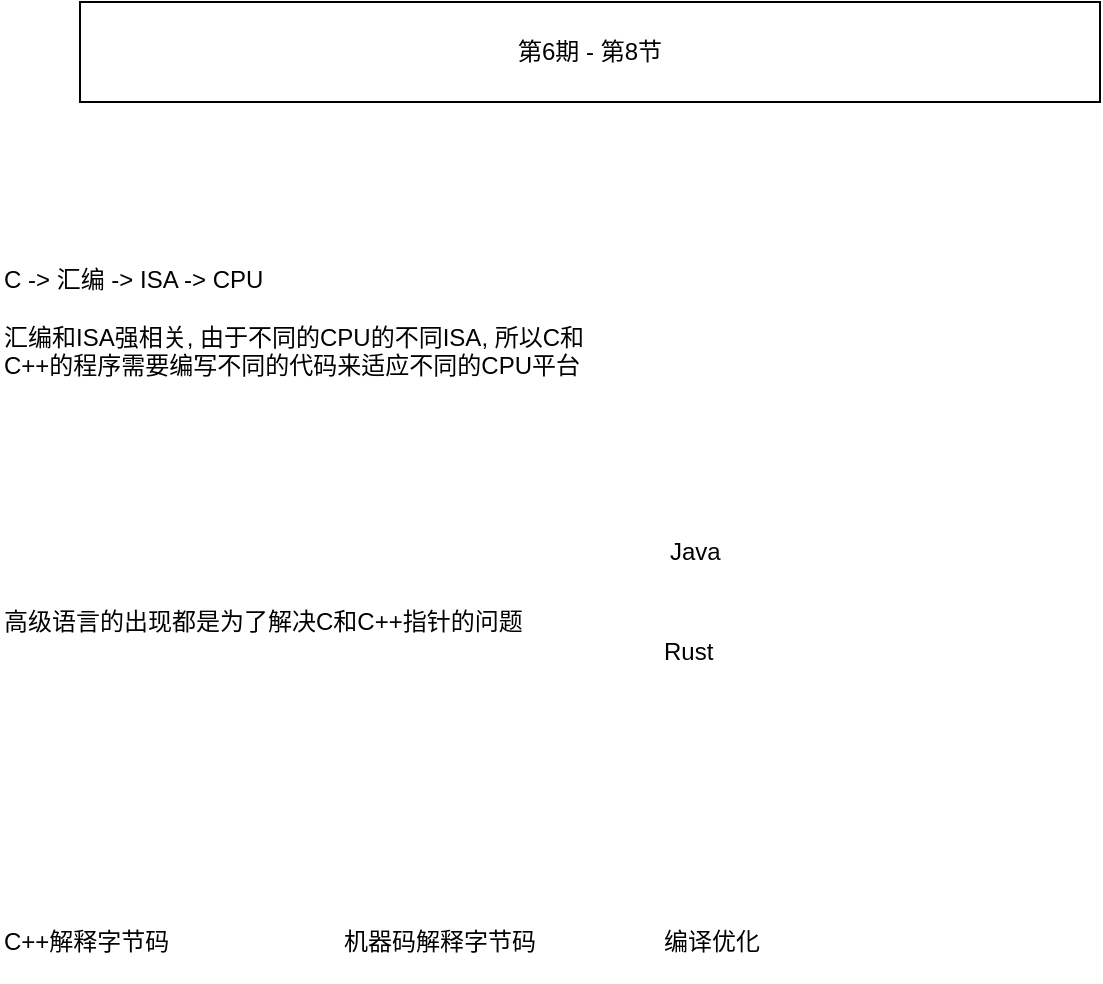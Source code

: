 <mxfile version="21.2.1" type="github">
  <diagram name="第 1 页" id="IPRoEMp-fuJRhj8DFN1m">
    <mxGraphModel dx="798" dy="427" grid="1" gridSize="10" guides="1" tooltips="1" connect="1" arrows="1" fold="1" page="1" pageScale="1" pageWidth="827" pageHeight="1169" math="0" shadow="0">
      <root>
        <mxCell id="0" />
        <mxCell id="1" parent="0" />
        <mxCell id="ld9Qwx5qpbUsMiMYAhv9-1" value="C -&amp;gt; 汇编 -&amp;gt; ISA -&amp;gt; CPU&lt;br&gt;&lt;br&gt;汇编和ISA强相关, 由于不同的CPU的不同ISA, 所以C和C++的程序需要编写不同的代码来适应不同的CPU平台" style="text;html=1;strokeColor=none;fillColor=none;align=left;verticalAlign=middle;whiteSpace=wrap;rounded=0;" vertex="1" parent="1">
          <mxGeometry x="80" y="170" width="310" height="80" as="geometry" />
        </mxCell>
        <mxCell id="ld9Qwx5qpbUsMiMYAhv9-2" value="高级语言的出现都是为了解决C和C++指针的问题" style="text;html=1;strokeColor=none;fillColor=none;align=left;verticalAlign=middle;whiteSpace=wrap;rounded=0;" vertex="1" parent="1">
          <mxGeometry x="80" y="340" width="290" height="40" as="geometry" />
        </mxCell>
        <mxCell id="ld9Qwx5qpbUsMiMYAhv9-3" value="Java" style="text;html=1;strokeColor=none;fillColor=none;align=left;verticalAlign=middle;whiteSpace=wrap;rounded=0;" vertex="1" parent="1">
          <mxGeometry x="413" y="310" width="70" height="30" as="geometry" />
        </mxCell>
        <mxCell id="ld9Qwx5qpbUsMiMYAhv9-4" value="Rust" style="text;html=1;strokeColor=none;fillColor=none;align=left;verticalAlign=middle;whiteSpace=wrap;rounded=0;" vertex="1" parent="1">
          <mxGeometry x="410" y="360" width="70" height="30" as="geometry" />
        </mxCell>
        <mxCell id="ld9Qwx5qpbUsMiMYAhv9-5" value="第6期 - 第8节" style="rounded=0;whiteSpace=wrap;html=1;" vertex="1" parent="1">
          <mxGeometry x="120" y="50" width="510" height="50" as="geometry" />
        </mxCell>
        <mxCell id="ld9Qwx5qpbUsMiMYAhv9-6" value="C++解释字节码" style="text;html=1;strokeColor=none;fillColor=none;align=left;verticalAlign=middle;whiteSpace=wrap;rounded=0;" vertex="1" parent="1">
          <mxGeometry x="80" y="500" width="110" height="40" as="geometry" />
        </mxCell>
        <mxCell id="ld9Qwx5qpbUsMiMYAhv9-7" value="机器码解释字节码" style="text;html=1;strokeColor=none;fillColor=none;align=left;verticalAlign=middle;whiteSpace=wrap;rounded=0;" vertex="1" parent="1">
          <mxGeometry x="250" y="500" width="110" height="40" as="geometry" />
        </mxCell>
        <mxCell id="ld9Qwx5qpbUsMiMYAhv9-8" value="编译优化" style="text;html=1;strokeColor=none;fillColor=none;align=left;verticalAlign=middle;whiteSpace=wrap;rounded=0;" vertex="1" parent="1">
          <mxGeometry x="410" y="500" width="110" height="40" as="geometry" />
        </mxCell>
      </root>
    </mxGraphModel>
  </diagram>
</mxfile>
